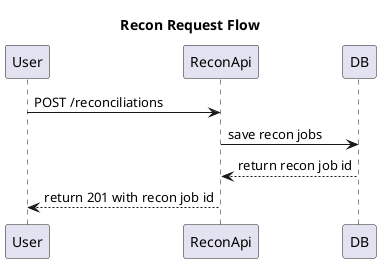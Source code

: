@startuml

title Recon Request Flow

User -> ReconApi: POST /reconciliations
ReconApi -> DB: save recon jobs
DB --> ReconApi: return recon job id
ReconApi --> User: return 201 with recon job id

@enduml
